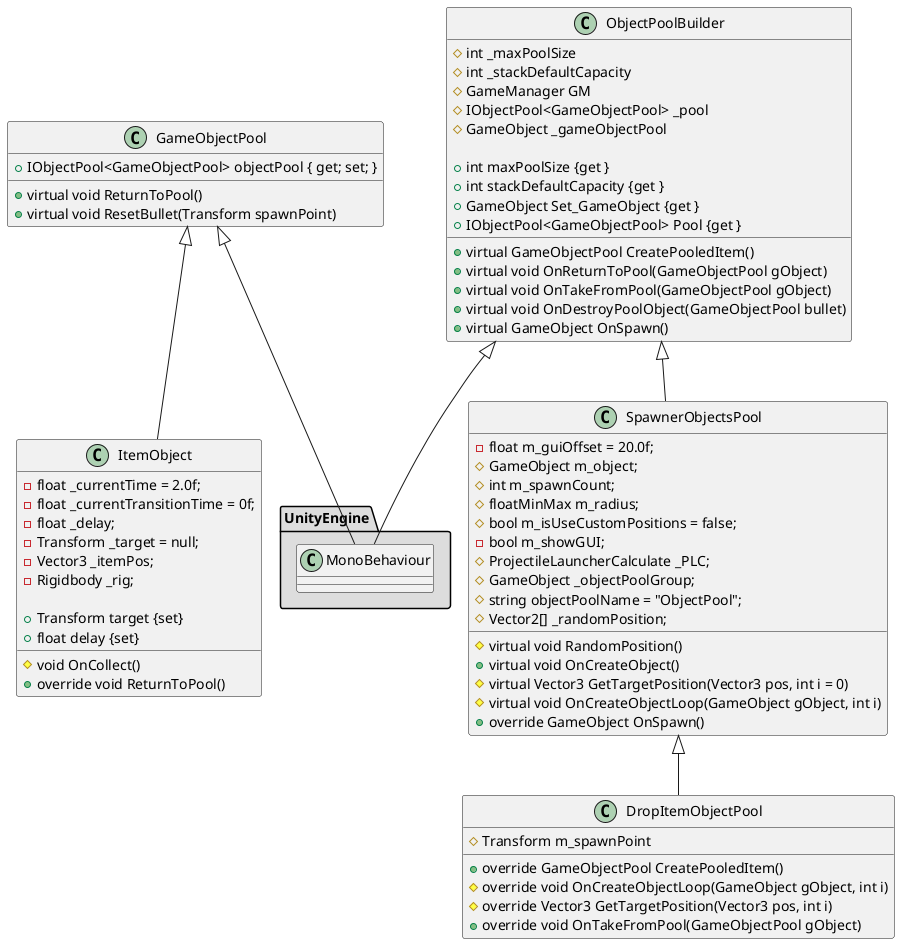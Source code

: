 ﻿@startuml
'https://plantuml.com/class-diagram

class ItemObject extends GameObjectPool
{
- float _currentTime = 2.0f;
        - float _currentTransitionTime = 0f;
        - float _delay;
        - Transform _target = null;
       -  Vector3 _itemPos;
        - Rigidbody _rig;

        + Transform target {set}
        + float delay {set}
        # void OnCollect()
        + override void ReturnToPool()
}

class DropItemObjectPool extends SpawnerObjectsPool
{
# Transform m_spawnPoint
+ override GameObjectPool CreatePooledItem()
# override void OnCreateObjectLoop(GameObject gObject, int i)
# override Vector3 GetTargetPosition(Vector3 pos, int i)
+ override void OnTakeFromPool(GameObjectPool gObject)
}

class SpawnerObjectsPool extends ObjectPoolBuilder
{
- float m_guiOffset = 20.0f;
         # GameObject m_object;
         # int m_spawnCount;
         # floatMinMax m_radius;
         # bool m_isUseCustomPositions = false;
         - bool m_showGUI;
        # ProjectileLauncherCalculate _PLC;
        # GameObject _objectPoolGroup;
        # string objectPoolName = "ObjectPool";
        # Vector2[] _randomPosition;
        
        # virtual void RandomPosition()
        + virtual void OnCreateObject()
        # virtual Vector3 GetTargetPosition(Vector3 pos, int i = 0)
        # virtual void OnCreateObjectLoop(GameObject gObject, int i)
        + override GameObject OnSpawn()
}

class ObjectPoolBuilder
{
# int _maxPoolSize
        # int _stackDefaultCapacity
        # GameManager GM
        # IObjectPool<GameObjectPool> _pool
        # GameObject _gameObjectPool

        + int maxPoolSize {get }
        + int stackDefaultCapacity {get }
        + GameObject Set_GameObject {get }
        + IObjectPool<GameObjectPool> Pool {get }
        
        + virtual GameObjectPool CreatePooledItem()
        + virtual void OnReturnToPool(GameObjectPool gObject)
        + virtual void OnTakeFromPool(GameObjectPool gObject)
        + virtual void OnDestroyPoolObject(GameObjectPool bullet)
        + virtual GameObject OnSpawn()
}

class GameObjectPool
{
+ IObjectPool<GameObjectPool> objectPool { get; set; }
+ virtual void ReturnToPool()
+ virtual void ResetBullet(Transform spawnPoint)
}

namespace UnityEngine #DDDDDD {
    .ObjectPoolBuilder <|-- MonoBehaviour
    .GameObjectPool <|-- MonoBehaviour
}

@enduml